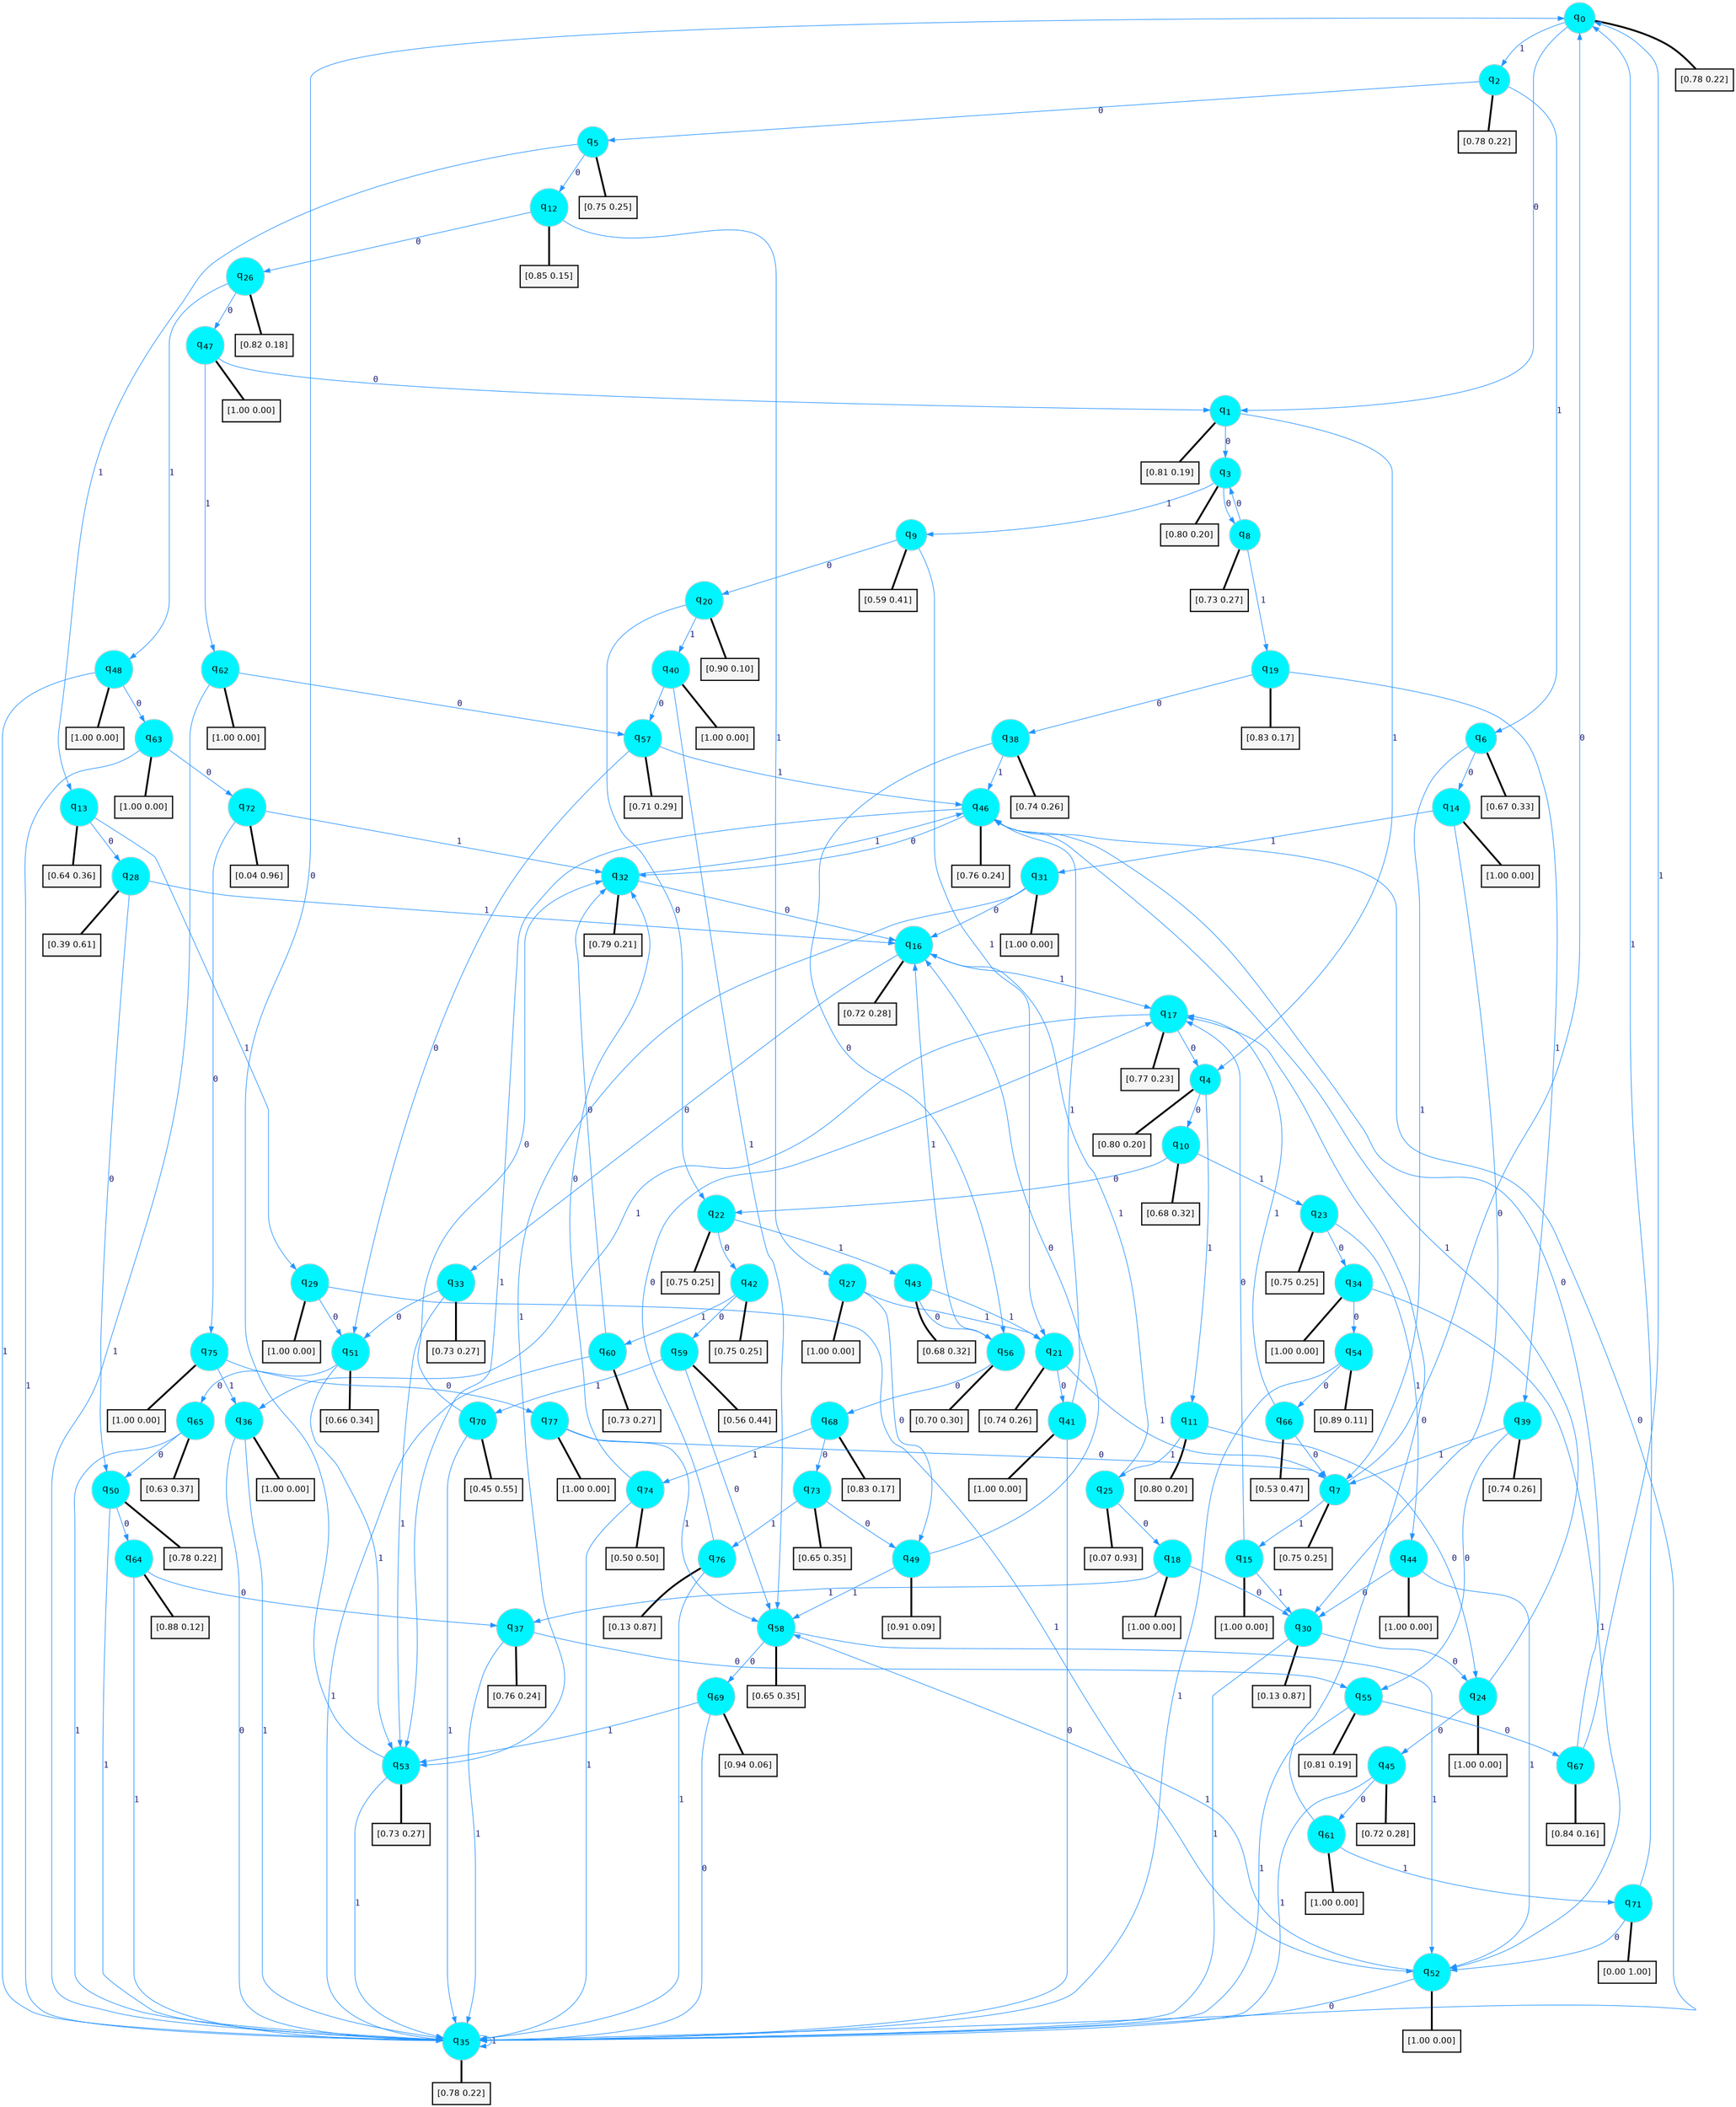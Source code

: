 digraph G {
graph [
bgcolor=transparent, dpi=300, rankdir=TD, size="40,25"];
node [
color=gray, fillcolor=turquoise1, fontcolor=black, fontname=Helvetica, fontsize=16, fontweight=bold, shape=circle, style=filled];
edge [
arrowsize=1, color=dodgerblue1, fontcolor=midnightblue, fontname=courier, fontweight=bold, penwidth=1, style=solid, weight=20];
0[label=<q<SUB>0</SUB>>];
1[label=<q<SUB>1</SUB>>];
2[label=<q<SUB>2</SUB>>];
3[label=<q<SUB>3</SUB>>];
4[label=<q<SUB>4</SUB>>];
5[label=<q<SUB>5</SUB>>];
6[label=<q<SUB>6</SUB>>];
7[label=<q<SUB>7</SUB>>];
8[label=<q<SUB>8</SUB>>];
9[label=<q<SUB>9</SUB>>];
10[label=<q<SUB>10</SUB>>];
11[label=<q<SUB>11</SUB>>];
12[label=<q<SUB>12</SUB>>];
13[label=<q<SUB>13</SUB>>];
14[label=<q<SUB>14</SUB>>];
15[label=<q<SUB>15</SUB>>];
16[label=<q<SUB>16</SUB>>];
17[label=<q<SUB>17</SUB>>];
18[label=<q<SUB>18</SUB>>];
19[label=<q<SUB>19</SUB>>];
20[label=<q<SUB>20</SUB>>];
21[label=<q<SUB>21</SUB>>];
22[label=<q<SUB>22</SUB>>];
23[label=<q<SUB>23</SUB>>];
24[label=<q<SUB>24</SUB>>];
25[label=<q<SUB>25</SUB>>];
26[label=<q<SUB>26</SUB>>];
27[label=<q<SUB>27</SUB>>];
28[label=<q<SUB>28</SUB>>];
29[label=<q<SUB>29</SUB>>];
30[label=<q<SUB>30</SUB>>];
31[label=<q<SUB>31</SUB>>];
32[label=<q<SUB>32</SUB>>];
33[label=<q<SUB>33</SUB>>];
34[label=<q<SUB>34</SUB>>];
35[label=<q<SUB>35</SUB>>];
36[label=<q<SUB>36</SUB>>];
37[label=<q<SUB>37</SUB>>];
38[label=<q<SUB>38</SUB>>];
39[label=<q<SUB>39</SUB>>];
40[label=<q<SUB>40</SUB>>];
41[label=<q<SUB>41</SUB>>];
42[label=<q<SUB>42</SUB>>];
43[label=<q<SUB>43</SUB>>];
44[label=<q<SUB>44</SUB>>];
45[label=<q<SUB>45</SUB>>];
46[label=<q<SUB>46</SUB>>];
47[label=<q<SUB>47</SUB>>];
48[label=<q<SUB>48</SUB>>];
49[label=<q<SUB>49</SUB>>];
50[label=<q<SUB>50</SUB>>];
51[label=<q<SUB>51</SUB>>];
52[label=<q<SUB>52</SUB>>];
53[label=<q<SUB>53</SUB>>];
54[label=<q<SUB>54</SUB>>];
55[label=<q<SUB>55</SUB>>];
56[label=<q<SUB>56</SUB>>];
57[label=<q<SUB>57</SUB>>];
58[label=<q<SUB>58</SUB>>];
59[label=<q<SUB>59</SUB>>];
60[label=<q<SUB>60</SUB>>];
61[label=<q<SUB>61</SUB>>];
62[label=<q<SUB>62</SUB>>];
63[label=<q<SUB>63</SUB>>];
64[label=<q<SUB>64</SUB>>];
65[label=<q<SUB>65</SUB>>];
66[label=<q<SUB>66</SUB>>];
67[label=<q<SUB>67</SUB>>];
68[label=<q<SUB>68</SUB>>];
69[label=<q<SUB>69</SUB>>];
70[label=<q<SUB>70</SUB>>];
71[label=<q<SUB>71</SUB>>];
72[label=<q<SUB>72</SUB>>];
73[label=<q<SUB>73</SUB>>];
74[label=<q<SUB>74</SUB>>];
75[label=<q<SUB>75</SUB>>];
76[label=<q<SUB>76</SUB>>];
77[label=<q<SUB>77</SUB>>];
78[label="[0.78 0.22]", shape=box,fontcolor=black, fontname=Helvetica, fontsize=14, penwidth=2, fillcolor=whitesmoke,color=black];
79[label="[0.81 0.19]", shape=box,fontcolor=black, fontname=Helvetica, fontsize=14, penwidth=2, fillcolor=whitesmoke,color=black];
80[label="[0.78 0.22]", shape=box,fontcolor=black, fontname=Helvetica, fontsize=14, penwidth=2, fillcolor=whitesmoke,color=black];
81[label="[0.80 0.20]", shape=box,fontcolor=black, fontname=Helvetica, fontsize=14, penwidth=2, fillcolor=whitesmoke,color=black];
82[label="[0.80 0.20]", shape=box,fontcolor=black, fontname=Helvetica, fontsize=14, penwidth=2, fillcolor=whitesmoke,color=black];
83[label="[0.75 0.25]", shape=box,fontcolor=black, fontname=Helvetica, fontsize=14, penwidth=2, fillcolor=whitesmoke,color=black];
84[label="[0.67 0.33]", shape=box,fontcolor=black, fontname=Helvetica, fontsize=14, penwidth=2, fillcolor=whitesmoke,color=black];
85[label="[0.75 0.25]", shape=box,fontcolor=black, fontname=Helvetica, fontsize=14, penwidth=2, fillcolor=whitesmoke,color=black];
86[label="[0.73 0.27]", shape=box,fontcolor=black, fontname=Helvetica, fontsize=14, penwidth=2, fillcolor=whitesmoke,color=black];
87[label="[0.59 0.41]", shape=box,fontcolor=black, fontname=Helvetica, fontsize=14, penwidth=2, fillcolor=whitesmoke,color=black];
88[label="[0.68 0.32]", shape=box,fontcolor=black, fontname=Helvetica, fontsize=14, penwidth=2, fillcolor=whitesmoke,color=black];
89[label="[0.80 0.20]", shape=box,fontcolor=black, fontname=Helvetica, fontsize=14, penwidth=2, fillcolor=whitesmoke,color=black];
90[label="[0.85 0.15]", shape=box,fontcolor=black, fontname=Helvetica, fontsize=14, penwidth=2, fillcolor=whitesmoke,color=black];
91[label="[0.64 0.36]", shape=box,fontcolor=black, fontname=Helvetica, fontsize=14, penwidth=2, fillcolor=whitesmoke,color=black];
92[label="[1.00 0.00]", shape=box,fontcolor=black, fontname=Helvetica, fontsize=14, penwidth=2, fillcolor=whitesmoke,color=black];
93[label="[1.00 0.00]", shape=box,fontcolor=black, fontname=Helvetica, fontsize=14, penwidth=2, fillcolor=whitesmoke,color=black];
94[label="[0.72 0.28]", shape=box,fontcolor=black, fontname=Helvetica, fontsize=14, penwidth=2, fillcolor=whitesmoke,color=black];
95[label="[0.77 0.23]", shape=box,fontcolor=black, fontname=Helvetica, fontsize=14, penwidth=2, fillcolor=whitesmoke,color=black];
96[label="[1.00 0.00]", shape=box,fontcolor=black, fontname=Helvetica, fontsize=14, penwidth=2, fillcolor=whitesmoke,color=black];
97[label="[0.83 0.17]", shape=box,fontcolor=black, fontname=Helvetica, fontsize=14, penwidth=2, fillcolor=whitesmoke,color=black];
98[label="[0.90 0.10]", shape=box,fontcolor=black, fontname=Helvetica, fontsize=14, penwidth=2, fillcolor=whitesmoke,color=black];
99[label="[0.74 0.26]", shape=box,fontcolor=black, fontname=Helvetica, fontsize=14, penwidth=2, fillcolor=whitesmoke,color=black];
100[label="[0.75 0.25]", shape=box,fontcolor=black, fontname=Helvetica, fontsize=14, penwidth=2, fillcolor=whitesmoke,color=black];
101[label="[0.75 0.25]", shape=box,fontcolor=black, fontname=Helvetica, fontsize=14, penwidth=2, fillcolor=whitesmoke,color=black];
102[label="[1.00 0.00]", shape=box,fontcolor=black, fontname=Helvetica, fontsize=14, penwidth=2, fillcolor=whitesmoke,color=black];
103[label="[0.07 0.93]", shape=box,fontcolor=black, fontname=Helvetica, fontsize=14, penwidth=2, fillcolor=whitesmoke,color=black];
104[label="[0.82 0.18]", shape=box,fontcolor=black, fontname=Helvetica, fontsize=14, penwidth=2, fillcolor=whitesmoke,color=black];
105[label="[1.00 0.00]", shape=box,fontcolor=black, fontname=Helvetica, fontsize=14, penwidth=2, fillcolor=whitesmoke,color=black];
106[label="[0.39 0.61]", shape=box,fontcolor=black, fontname=Helvetica, fontsize=14, penwidth=2, fillcolor=whitesmoke,color=black];
107[label="[1.00 0.00]", shape=box,fontcolor=black, fontname=Helvetica, fontsize=14, penwidth=2, fillcolor=whitesmoke,color=black];
108[label="[0.13 0.87]", shape=box,fontcolor=black, fontname=Helvetica, fontsize=14, penwidth=2, fillcolor=whitesmoke,color=black];
109[label="[1.00 0.00]", shape=box,fontcolor=black, fontname=Helvetica, fontsize=14, penwidth=2, fillcolor=whitesmoke,color=black];
110[label="[0.79 0.21]", shape=box,fontcolor=black, fontname=Helvetica, fontsize=14, penwidth=2, fillcolor=whitesmoke,color=black];
111[label="[0.73 0.27]", shape=box,fontcolor=black, fontname=Helvetica, fontsize=14, penwidth=2, fillcolor=whitesmoke,color=black];
112[label="[1.00 0.00]", shape=box,fontcolor=black, fontname=Helvetica, fontsize=14, penwidth=2, fillcolor=whitesmoke,color=black];
113[label="[0.78 0.22]", shape=box,fontcolor=black, fontname=Helvetica, fontsize=14, penwidth=2, fillcolor=whitesmoke,color=black];
114[label="[1.00 0.00]", shape=box,fontcolor=black, fontname=Helvetica, fontsize=14, penwidth=2, fillcolor=whitesmoke,color=black];
115[label="[0.76 0.24]", shape=box,fontcolor=black, fontname=Helvetica, fontsize=14, penwidth=2, fillcolor=whitesmoke,color=black];
116[label="[0.74 0.26]", shape=box,fontcolor=black, fontname=Helvetica, fontsize=14, penwidth=2, fillcolor=whitesmoke,color=black];
117[label="[0.74 0.26]", shape=box,fontcolor=black, fontname=Helvetica, fontsize=14, penwidth=2, fillcolor=whitesmoke,color=black];
118[label="[1.00 0.00]", shape=box,fontcolor=black, fontname=Helvetica, fontsize=14, penwidth=2, fillcolor=whitesmoke,color=black];
119[label="[1.00 0.00]", shape=box,fontcolor=black, fontname=Helvetica, fontsize=14, penwidth=2, fillcolor=whitesmoke,color=black];
120[label="[0.75 0.25]", shape=box,fontcolor=black, fontname=Helvetica, fontsize=14, penwidth=2, fillcolor=whitesmoke,color=black];
121[label="[0.68 0.32]", shape=box,fontcolor=black, fontname=Helvetica, fontsize=14, penwidth=2, fillcolor=whitesmoke,color=black];
122[label="[1.00 0.00]", shape=box,fontcolor=black, fontname=Helvetica, fontsize=14, penwidth=2, fillcolor=whitesmoke,color=black];
123[label="[0.72 0.28]", shape=box,fontcolor=black, fontname=Helvetica, fontsize=14, penwidth=2, fillcolor=whitesmoke,color=black];
124[label="[0.76 0.24]", shape=box,fontcolor=black, fontname=Helvetica, fontsize=14, penwidth=2, fillcolor=whitesmoke,color=black];
125[label="[1.00 0.00]", shape=box,fontcolor=black, fontname=Helvetica, fontsize=14, penwidth=2, fillcolor=whitesmoke,color=black];
126[label="[1.00 0.00]", shape=box,fontcolor=black, fontname=Helvetica, fontsize=14, penwidth=2, fillcolor=whitesmoke,color=black];
127[label="[0.91 0.09]", shape=box,fontcolor=black, fontname=Helvetica, fontsize=14, penwidth=2, fillcolor=whitesmoke,color=black];
128[label="[0.78 0.22]", shape=box,fontcolor=black, fontname=Helvetica, fontsize=14, penwidth=2, fillcolor=whitesmoke,color=black];
129[label="[0.66 0.34]", shape=box,fontcolor=black, fontname=Helvetica, fontsize=14, penwidth=2, fillcolor=whitesmoke,color=black];
130[label="[1.00 0.00]", shape=box,fontcolor=black, fontname=Helvetica, fontsize=14, penwidth=2, fillcolor=whitesmoke,color=black];
131[label="[0.73 0.27]", shape=box,fontcolor=black, fontname=Helvetica, fontsize=14, penwidth=2, fillcolor=whitesmoke,color=black];
132[label="[0.89 0.11]", shape=box,fontcolor=black, fontname=Helvetica, fontsize=14, penwidth=2, fillcolor=whitesmoke,color=black];
133[label="[0.81 0.19]", shape=box,fontcolor=black, fontname=Helvetica, fontsize=14, penwidth=2, fillcolor=whitesmoke,color=black];
134[label="[0.70 0.30]", shape=box,fontcolor=black, fontname=Helvetica, fontsize=14, penwidth=2, fillcolor=whitesmoke,color=black];
135[label="[0.71 0.29]", shape=box,fontcolor=black, fontname=Helvetica, fontsize=14, penwidth=2, fillcolor=whitesmoke,color=black];
136[label="[0.65 0.35]", shape=box,fontcolor=black, fontname=Helvetica, fontsize=14, penwidth=2, fillcolor=whitesmoke,color=black];
137[label="[0.56 0.44]", shape=box,fontcolor=black, fontname=Helvetica, fontsize=14, penwidth=2, fillcolor=whitesmoke,color=black];
138[label="[0.73 0.27]", shape=box,fontcolor=black, fontname=Helvetica, fontsize=14, penwidth=2, fillcolor=whitesmoke,color=black];
139[label="[1.00 0.00]", shape=box,fontcolor=black, fontname=Helvetica, fontsize=14, penwidth=2, fillcolor=whitesmoke,color=black];
140[label="[1.00 0.00]", shape=box,fontcolor=black, fontname=Helvetica, fontsize=14, penwidth=2, fillcolor=whitesmoke,color=black];
141[label="[1.00 0.00]", shape=box,fontcolor=black, fontname=Helvetica, fontsize=14, penwidth=2, fillcolor=whitesmoke,color=black];
142[label="[0.88 0.12]", shape=box,fontcolor=black, fontname=Helvetica, fontsize=14, penwidth=2, fillcolor=whitesmoke,color=black];
143[label="[0.63 0.37]", shape=box,fontcolor=black, fontname=Helvetica, fontsize=14, penwidth=2, fillcolor=whitesmoke,color=black];
144[label="[0.53 0.47]", shape=box,fontcolor=black, fontname=Helvetica, fontsize=14, penwidth=2, fillcolor=whitesmoke,color=black];
145[label="[0.84 0.16]", shape=box,fontcolor=black, fontname=Helvetica, fontsize=14, penwidth=2, fillcolor=whitesmoke,color=black];
146[label="[0.83 0.17]", shape=box,fontcolor=black, fontname=Helvetica, fontsize=14, penwidth=2, fillcolor=whitesmoke,color=black];
147[label="[0.94 0.06]", shape=box,fontcolor=black, fontname=Helvetica, fontsize=14, penwidth=2, fillcolor=whitesmoke,color=black];
148[label="[0.45 0.55]", shape=box,fontcolor=black, fontname=Helvetica, fontsize=14, penwidth=2, fillcolor=whitesmoke,color=black];
149[label="[0.00 1.00]", shape=box,fontcolor=black, fontname=Helvetica, fontsize=14, penwidth=2, fillcolor=whitesmoke,color=black];
150[label="[0.04 0.96]", shape=box,fontcolor=black, fontname=Helvetica, fontsize=14, penwidth=2, fillcolor=whitesmoke,color=black];
151[label="[0.65 0.35]", shape=box,fontcolor=black, fontname=Helvetica, fontsize=14, penwidth=2, fillcolor=whitesmoke,color=black];
152[label="[0.50 0.50]", shape=box,fontcolor=black, fontname=Helvetica, fontsize=14, penwidth=2, fillcolor=whitesmoke,color=black];
153[label="[1.00 0.00]", shape=box,fontcolor=black, fontname=Helvetica, fontsize=14, penwidth=2, fillcolor=whitesmoke,color=black];
154[label="[0.13 0.87]", shape=box,fontcolor=black, fontname=Helvetica, fontsize=14, penwidth=2, fillcolor=whitesmoke,color=black];
155[label="[1.00 0.00]", shape=box,fontcolor=black, fontname=Helvetica, fontsize=14, penwidth=2, fillcolor=whitesmoke,color=black];
0->1 [label=0];
0->2 [label=1];
0->78 [arrowhead=none, penwidth=3,color=black];
1->3 [label=0];
1->4 [label=1];
1->79 [arrowhead=none, penwidth=3,color=black];
2->5 [label=0];
2->6 [label=1];
2->80 [arrowhead=none, penwidth=3,color=black];
3->8 [label=0];
3->9 [label=1];
3->81 [arrowhead=none, penwidth=3,color=black];
4->10 [label=0];
4->11 [label=1];
4->82 [arrowhead=none, penwidth=3,color=black];
5->12 [label=0];
5->13 [label=1];
5->83 [arrowhead=none, penwidth=3,color=black];
6->14 [label=0];
6->7 [label=1];
6->84 [arrowhead=none, penwidth=3,color=black];
7->0 [label=0];
7->15 [label=1];
7->85 [arrowhead=none, penwidth=3,color=black];
8->3 [label=0];
8->19 [label=1];
8->86 [arrowhead=none, penwidth=3,color=black];
9->20 [label=0];
9->21 [label=1];
9->87 [arrowhead=none, penwidth=3,color=black];
10->22 [label=0];
10->23 [label=1];
10->88 [arrowhead=none, penwidth=3,color=black];
11->24 [label=0];
11->25 [label=1];
11->89 [arrowhead=none, penwidth=3,color=black];
12->26 [label=0];
12->27 [label=1];
12->90 [arrowhead=none, penwidth=3,color=black];
13->28 [label=0];
13->29 [label=1];
13->91 [arrowhead=none, penwidth=3,color=black];
14->30 [label=0];
14->31 [label=1];
14->92 [arrowhead=none, penwidth=3,color=black];
15->17 [label=0];
15->30 [label=1];
15->93 [arrowhead=none, penwidth=3,color=black];
16->33 [label=0];
16->17 [label=1];
16->94 [arrowhead=none, penwidth=3,color=black];
17->4 [label=0];
17->36 [label=1];
17->95 [arrowhead=none, penwidth=3,color=black];
18->30 [label=0];
18->37 [label=1];
18->96 [arrowhead=none, penwidth=3,color=black];
19->38 [label=0];
19->39 [label=1];
19->97 [arrowhead=none, penwidth=3,color=black];
20->22 [label=0];
20->40 [label=1];
20->98 [arrowhead=none, penwidth=3,color=black];
21->41 [label=0];
21->7 [label=1];
21->99 [arrowhead=none, penwidth=3,color=black];
22->42 [label=0];
22->43 [label=1];
22->100 [arrowhead=none, penwidth=3,color=black];
23->34 [label=0];
23->44 [label=1];
23->101 [arrowhead=none, penwidth=3,color=black];
24->45 [label=0];
24->46 [label=1];
24->102 [arrowhead=none, penwidth=3,color=black];
25->18 [label=0];
25->16 [label=1];
25->103 [arrowhead=none, penwidth=3,color=black];
26->47 [label=0];
26->48 [label=1];
26->104 [arrowhead=none, penwidth=3,color=black];
27->49 [label=0];
27->21 [label=1];
27->105 [arrowhead=none, penwidth=3,color=black];
28->50 [label=0];
28->16 [label=1];
28->106 [arrowhead=none, penwidth=3,color=black];
29->51 [label=0];
29->52 [label=1];
29->107 [arrowhead=none, penwidth=3,color=black];
30->24 [label=0];
30->35 [label=1];
30->108 [arrowhead=none, penwidth=3,color=black];
31->16 [label=0];
31->53 [label=1];
31->109 [arrowhead=none, penwidth=3,color=black];
32->16 [label=0];
32->46 [label=1];
32->110 [arrowhead=none, penwidth=3,color=black];
33->51 [label=0];
33->53 [label=1];
33->111 [arrowhead=none, penwidth=3,color=black];
34->54 [label=0];
34->52 [label=1];
34->112 [arrowhead=none, penwidth=3,color=black];
35->46 [label=0];
35->35 [label=1];
35->113 [arrowhead=none, penwidth=3,color=black];
36->35 [label=0];
36->35 [label=1];
36->114 [arrowhead=none, penwidth=3,color=black];
37->55 [label=0];
37->35 [label=1];
37->115 [arrowhead=none, penwidth=3,color=black];
38->56 [label=0];
38->46 [label=1];
38->116 [arrowhead=none, penwidth=3,color=black];
39->55 [label=0];
39->7 [label=1];
39->117 [arrowhead=none, penwidth=3,color=black];
40->57 [label=0];
40->58 [label=1];
40->118 [arrowhead=none, penwidth=3,color=black];
41->35 [label=0];
41->46 [label=1];
41->119 [arrowhead=none, penwidth=3,color=black];
42->59 [label=0];
42->60 [label=1];
42->120 [arrowhead=none, penwidth=3,color=black];
43->56 [label=0];
43->21 [label=1];
43->121 [arrowhead=none, penwidth=3,color=black];
44->30 [label=0];
44->52 [label=1];
44->122 [arrowhead=none, penwidth=3,color=black];
45->61 [label=0];
45->35 [label=1];
45->123 [arrowhead=none, penwidth=3,color=black];
46->32 [label=0];
46->53 [label=1];
46->124 [arrowhead=none, penwidth=3,color=black];
47->1 [label=0];
47->62 [label=1];
47->125 [arrowhead=none, penwidth=3,color=black];
48->63 [label=0];
48->35 [label=1];
48->126 [arrowhead=none, penwidth=3,color=black];
49->16 [label=0];
49->58 [label=1];
49->127 [arrowhead=none, penwidth=3,color=black];
50->64 [label=0];
50->35 [label=1];
50->128 [arrowhead=none, penwidth=3,color=black];
51->65 [label=0];
51->53 [label=1];
51->129 [arrowhead=none, penwidth=3,color=black];
52->35 [label=0];
52->58 [label=1];
52->130 [arrowhead=none, penwidth=3,color=black];
53->0 [label=0];
53->35 [label=1];
53->131 [arrowhead=none, penwidth=3,color=black];
54->66 [label=0];
54->35 [label=1];
54->132 [arrowhead=none, penwidth=3,color=black];
55->67 [label=0];
55->35 [label=1];
55->133 [arrowhead=none, penwidth=3,color=black];
56->68 [label=0];
56->16 [label=1];
56->134 [arrowhead=none, penwidth=3,color=black];
57->51 [label=0];
57->46 [label=1];
57->135 [arrowhead=none, penwidth=3,color=black];
58->69 [label=0];
58->52 [label=1];
58->136 [arrowhead=none, penwidth=3,color=black];
59->58 [label=0];
59->70 [label=1];
59->137 [arrowhead=none, penwidth=3,color=black];
60->32 [label=0];
60->35 [label=1];
60->138 [arrowhead=none, penwidth=3,color=black];
61->17 [label=0];
61->71 [label=1];
61->139 [arrowhead=none, penwidth=3,color=black];
62->57 [label=0];
62->35 [label=1];
62->140 [arrowhead=none, penwidth=3,color=black];
63->72 [label=0];
63->35 [label=1];
63->141 [arrowhead=none, penwidth=3,color=black];
64->37 [label=0];
64->35 [label=1];
64->142 [arrowhead=none, penwidth=3,color=black];
65->50 [label=0];
65->35 [label=1];
65->143 [arrowhead=none, penwidth=3,color=black];
66->7 [label=0];
66->17 [label=1];
66->144 [arrowhead=none, penwidth=3,color=black];
67->46 [label=0];
67->0 [label=1];
67->145 [arrowhead=none, penwidth=3,color=black];
68->73 [label=0];
68->74 [label=1];
68->146 [arrowhead=none, penwidth=3,color=black];
69->35 [label=0];
69->53 [label=1];
69->147 [arrowhead=none, penwidth=3,color=black];
70->32 [label=0];
70->35 [label=1];
70->148 [arrowhead=none, penwidth=3,color=black];
71->52 [label=0];
71->0 [label=1];
71->149 [arrowhead=none, penwidth=3,color=black];
72->75 [label=0];
72->32 [label=1];
72->150 [arrowhead=none, penwidth=3,color=black];
73->49 [label=0];
73->76 [label=1];
73->151 [arrowhead=none, penwidth=3,color=black];
74->32 [label=0];
74->35 [label=1];
74->152 [arrowhead=none, penwidth=3,color=black];
75->77 [label=0];
75->36 [label=1];
75->153 [arrowhead=none, penwidth=3,color=black];
76->17 [label=0];
76->35 [label=1];
76->154 [arrowhead=none, penwidth=3,color=black];
77->7 [label=0];
77->58 [label=1];
77->155 [arrowhead=none, penwidth=3,color=black];
}
